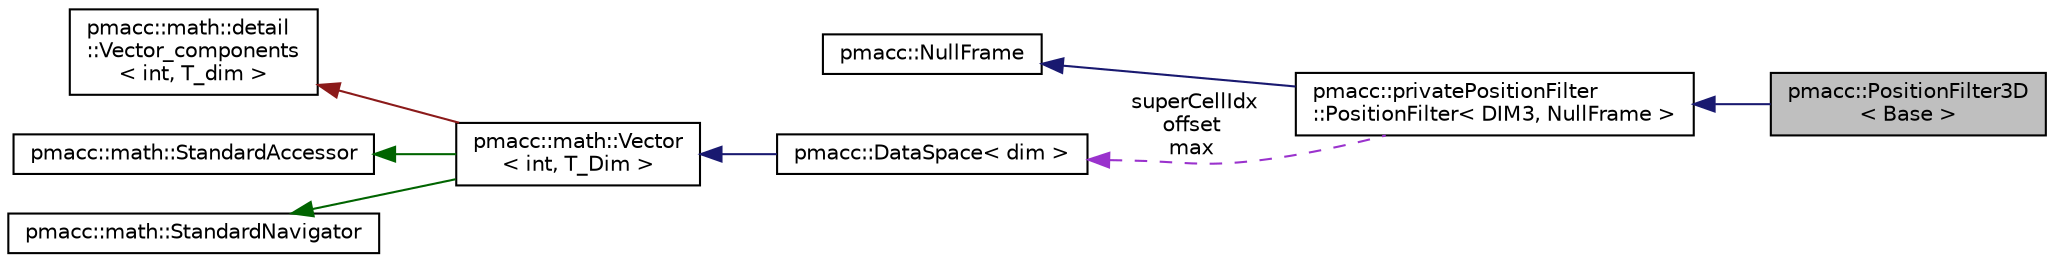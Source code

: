 digraph "pmacc::PositionFilter3D&lt; Base &gt;"
{
 // LATEX_PDF_SIZE
  edge [fontname="Helvetica",fontsize="10",labelfontname="Helvetica",labelfontsize="10"];
  node [fontname="Helvetica",fontsize="10",shape=record];
  rankdir="LR";
  Node1 [label="pmacc::PositionFilter3D\l\< Base \>",height=0.2,width=0.4,color="black", fillcolor="grey75", style="filled", fontcolor="black",tooltip="This wrapper class is needed because for filters we are only allowed to define one template parameter..."];
  Node2 -> Node1 [dir="back",color="midnightblue",fontsize="10",style="solid",fontname="Helvetica"];
  Node2 [label="pmacc::privatePositionFilter\l::PositionFilter\< DIM3, NullFrame \>",height=0.2,width=0.4,color="black", fillcolor="white", style="filled",URL="$classpmacc_1_1private_position_filter_1_1_position_filter.html",tooltip=" "];
  Node3 -> Node2 [dir="back",color="midnightblue",fontsize="10",style="solid",fontname="Helvetica"];
  Node3 [label="pmacc::NullFrame",height=0.2,width=0.4,color="black", fillcolor="white", style="filled",URL="$classpmacc_1_1_null_frame.html",tooltip=" "];
  Node4 -> Node2 [dir="back",color="darkorchid3",fontsize="10",style="dashed",label=" superCellIdx\noffset\nmax" ,fontname="Helvetica"];
  Node4 [label="pmacc::DataSpace\< dim \>",height=0.2,width=0.4,color="black", fillcolor="white", style="filled",URL="$classpmacc_1_1_data_space.html",tooltip=" "];
  Node5 -> Node4 [dir="back",color="midnightblue",fontsize="10",style="solid",fontname="Helvetica"];
  Node5 [label="pmacc::math::Vector\l\< int, T_Dim \>",height=0.2,width=0.4,color="black", fillcolor="white", style="filled",URL="$structpmacc_1_1math_1_1_vector.html",tooltip=" "];
  Node6 -> Node5 [dir="back",color="firebrick4",fontsize="10",style="solid",fontname="Helvetica"];
  Node6 [label="pmacc::math::detail\l::Vector_components\l\< int, T_dim \>",height=0.2,width=0.4,color="black", fillcolor="white", style="filled",URL="$structpmacc_1_1math_1_1detail_1_1_vector__components.html",tooltip=" "];
  Node7 -> Node5 [dir="back",color="darkgreen",fontsize="10",style="solid",fontname="Helvetica"];
  Node7 [label="pmacc::math::StandardAccessor",height=0.2,width=0.4,color="black", fillcolor="white", style="filled",URL="$structpmacc_1_1math_1_1_standard_accessor.html",tooltip=" "];
  Node8 -> Node5 [dir="back",color="darkgreen",fontsize="10",style="solid",fontname="Helvetica"];
  Node8 [label="pmacc::math::StandardNavigator",height=0.2,width=0.4,color="black", fillcolor="white", style="filled",URL="$structpmacc_1_1math_1_1_standard_navigator.html",tooltip=" "];
}
